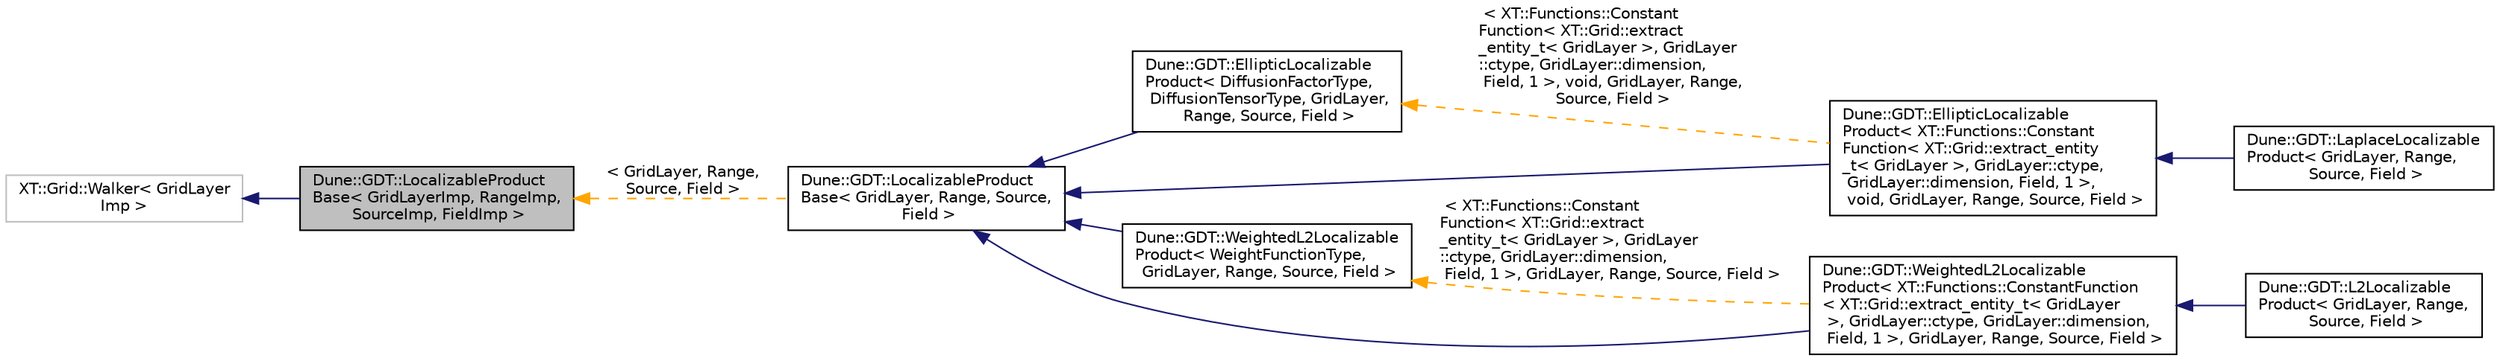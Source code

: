 digraph "Dune::GDT::LocalizableProductBase&lt; GridLayerImp, RangeImp, SourceImp, FieldImp &gt;"
{
  edge [fontname="Helvetica",fontsize="10",labelfontname="Helvetica",labelfontsize="10"];
  node [fontname="Helvetica",fontsize="10",shape=record];
  rankdir="LR";
  Node0 [label="Dune::GDT::LocalizableProduct\lBase\< GridLayerImp, RangeImp,\l SourceImp, FieldImp \>",height=0.2,width=0.4,color="black", fillcolor="grey75", style="filled", fontcolor="black"];
  Node1 -> Node0 [dir="back",color="midnightblue",fontsize="10",style="solid",fontname="Helvetica"];
  Node1 [label="XT::Grid::Walker\< GridLayer\lImp \>",height=0.2,width=0.4,color="grey75", fillcolor="white", style="filled"];
  Node0 -> Node2 [dir="back",color="orange",fontsize="10",style="dashed",label=" \< GridLayer, Range,\l Source, Field \>" ,fontname="Helvetica"];
  Node2 [label="Dune::GDT::LocalizableProduct\lBase\< GridLayer, Range, Source,\l Field \>",height=0.2,width=0.4,color="black", fillcolor="white", style="filled",URL="$a01764.html"];
  Node2 -> Node3 [dir="back",color="midnightblue",fontsize="10",style="solid",fontname="Helvetica"];
  Node3 [label="Dune::GDT::EllipticLocalizable\lProduct\< DiffusionFactorType,\l DiffusionTensorType, GridLayer,\l Range, Source, Field \>",height=0.2,width=0.4,color="black", fillcolor="white", style="filled",URL="$a01808.html"];
  Node3 -> Node4 [dir="back",color="orange",fontsize="10",style="dashed",label=" \< XT::Functions::Constant\lFunction\< XT::Grid::extract\l_entity_t\< GridLayer \>, GridLayer\l::ctype, GridLayer::dimension,\l Field, 1 \>, void, GridLayer, Range,\l Source, Field \>" ,fontname="Helvetica"];
  Node4 [label="Dune::GDT::EllipticLocalizable\lProduct\< XT::Functions::Constant\lFunction\< XT::Grid::extract_entity\l_t\< GridLayer \>, GridLayer::ctype,\l GridLayer::dimension, Field, 1 \>,\l void, GridLayer, Range, Source, Field \>",height=0.2,width=0.4,color="black", fillcolor="white", style="filled",URL="$a01808.html"];
  Node4 -> Node5 [dir="back",color="midnightblue",fontsize="10",style="solid",fontname="Helvetica"];
  Node5 [label="Dune::GDT::LaplaceLocalizable\lProduct\< GridLayer, Range,\l Source, Field \>",height=0.2,width=0.4,color="black", fillcolor="white", style="filled",URL="$a02160.html"];
  Node2 -> Node6 [dir="back",color="midnightblue",fontsize="10",style="solid",fontname="Helvetica"];
  Node6 [label="Dune::GDT::WeightedL2Localizable\lProduct\< WeightFunctionType,\l GridLayer, Range, Source, Field \>",height=0.2,width=0.4,color="black", fillcolor="white", style="filled",URL="$a02192.html"];
  Node6 -> Node7 [dir="back",color="orange",fontsize="10",style="dashed",label=" \< XT::Functions::Constant\lFunction\< XT::Grid::extract\l_entity_t\< GridLayer \>, GridLayer\l::ctype, GridLayer::dimension,\l Field, 1 \>, GridLayer, Range, Source, Field \>" ,fontname="Helvetica"];
  Node7 [label="Dune::GDT::WeightedL2Localizable\lProduct\< XT::Functions::ConstantFunction\l\< XT::Grid::extract_entity_t\< GridLayer\l \>, GridLayer::ctype, GridLayer::dimension,\l Field, 1 \>, GridLayer, Range, Source, Field \>",height=0.2,width=0.4,color="black", fillcolor="white", style="filled",URL="$a02192.html"];
  Node7 -> Node8 [dir="back",color="midnightblue",fontsize="10",style="solid",fontname="Helvetica"];
  Node8 [label="Dune::GDT::L2Localizable\lProduct\< GridLayer, Range,\l Source, Field \>",height=0.2,width=0.4,color="black", fillcolor="white", style="filled",URL="$a02136.html"];
  Node2 -> Node4 [dir="back",color="midnightblue",fontsize="10",style="solid",fontname="Helvetica"];
  Node2 -> Node7 [dir="back",color="midnightblue",fontsize="10",style="solid",fontname="Helvetica"];
}
